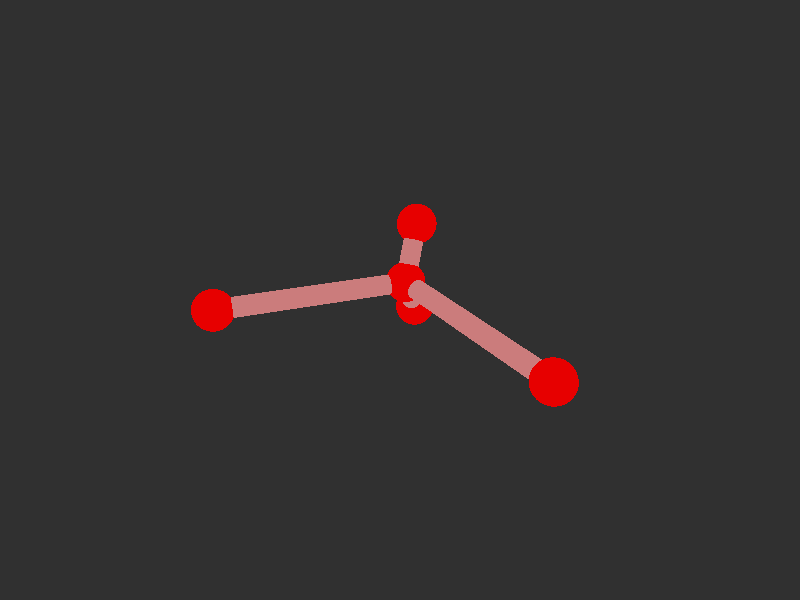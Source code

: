 #version 3.7; 
    global_settings { assumed_gamma 1.0 }
    

    camera {
    location  <20, 20, 20>
    right     x*image_width/image_height
    look_at   <0, 0, 0>
    angle 58
    }

    background { color rgb<1,1,1>*0.03 }


    light_source { <-20, 30, -25> color red 0.6 green 0.6 blue 0.6 }
    light_source { < 20, 30, -25> color red 0.6 green 0.6 blue 0.6 }
    
    #declare m = 1;
    union {

    union {
    sphere { m*<-1.4816689565464738,-0.18193699662523344,-1.0882290435361317>, 1 }        
    sphere {  m*<-0.05996434882351445,0.27822674952444393,8.799449131354407>, 1 }
    sphere {  m*<6.87962201526485,0.10509691589788317,-5.491157703655158>, 1 }
    sphere {  m*<-3.155392789024637,2.147349703447391,-1.96746719858825>, 1}
    sphere { m*<-2.887605567986806,-2.740342238956506,-1.7779209134256795>, 1 }    

        pigment { color rgb<0.8,0,0>  }
    finish { ambient 0.1 diffuse 0.7 phong 1 }
    }    
    union {
    cylinder { m*<-0.05996434882351445,0.27822674952444393,8.799449131354407>, <-1.4816689565464738,-0.18193699662523344,-1.0882290435361317>, 0.5 }
    cylinder { m*<6.87962201526485,0.10509691589788317,-5.491157703655158>, <-1.4816689565464738,-0.18193699662523344,-1.0882290435361317>, 0.5}
    cylinder { m*<-3.155392789024637,2.147349703447391,-1.96746719858825>, <-1.4816689565464738,-0.18193699662523344,-1.0882290435361317>, 0.5 }
    cylinder {  m*<-2.887605567986806,-2.740342238956506,-1.7779209134256795>, <-1.4816689565464738,-0.18193699662523344,-1.0882290435361317>, 0.5}

    pigment { color rgb<0.6,.2,.2>  }
    finish { ambient 0.1 diffuse 0.7 phong 1 }    
    }
    
    // rotate <0, 0, 0>
    }
    #version 3.7; 
    global_settings { assumed_gamma 1.0 }
    

    camera {
    location  <20, 20, 20>
    right     x*image_width/image_height
    look_at   <0, 0, 0>
    angle 58
    }

    background { color rgb<1,1,1>*0.03 }


    light_source { <-20, 30, -25> color red 0.6 green 0.6 blue 0.6 }
    light_source { < 20, 30, -25> color red 0.6 green 0.6 blue 0.6 }
    
    #declare m = 1;
    union {

    union {
    sphere { m*<-1.4816689565464738,-0.18193699662523344,-1.0882290435361317>, 1 }        
    sphere {  m*<-0.05996434882351445,0.27822674952444393,8.799449131354407>, 1 }
    sphere {  m*<6.87962201526485,0.10509691589788317,-5.491157703655158>, 1 }
    sphere {  m*<-3.155392789024637,2.147349703447391,-1.96746719858825>, 1}
    sphere { m*<-2.887605567986806,-2.740342238956506,-1.7779209134256795>, 1 }    

        pigment { color rgb<0.8,0,0>  }
    finish { ambient 0.1 diffuse 0.7 phong 1 }
    }    
    union {
    cylinder { m*<-0.05996434882351445,0.27822674952444393,8.799449131354407>, <-1.4816689565464738,-0.18193699662523344,-1.0882290435361317>, 0.5 }
    cylinder { m*<6.87962201526485,0.10509691589788317,-5.491157703655158>, <-1.4816689565464738,-0.18193699662523344,-1.0882290435361317>, 0.5}
    cylinder { m*<-3.155392789024637,2.147349703447391,-1.96746719858825>, <-1.4816689565464738,-0.18193699662523344,-1.0882290435361317>, 0.5 }
    cylinder {  m*<-2.887605567986806,-2.740342238956506,-1.7779209134256795>, <-1.4816689565464738,-0.18193699662523344,-1.0882290435361317>, 0.5}

    pigment { color rgb<0.6,.2,.2>  }
    finish { ambient 0.1 diffuse 0.7 phong 1 }    
    }
    
    // rotate <0, 0, 0>
    }
    